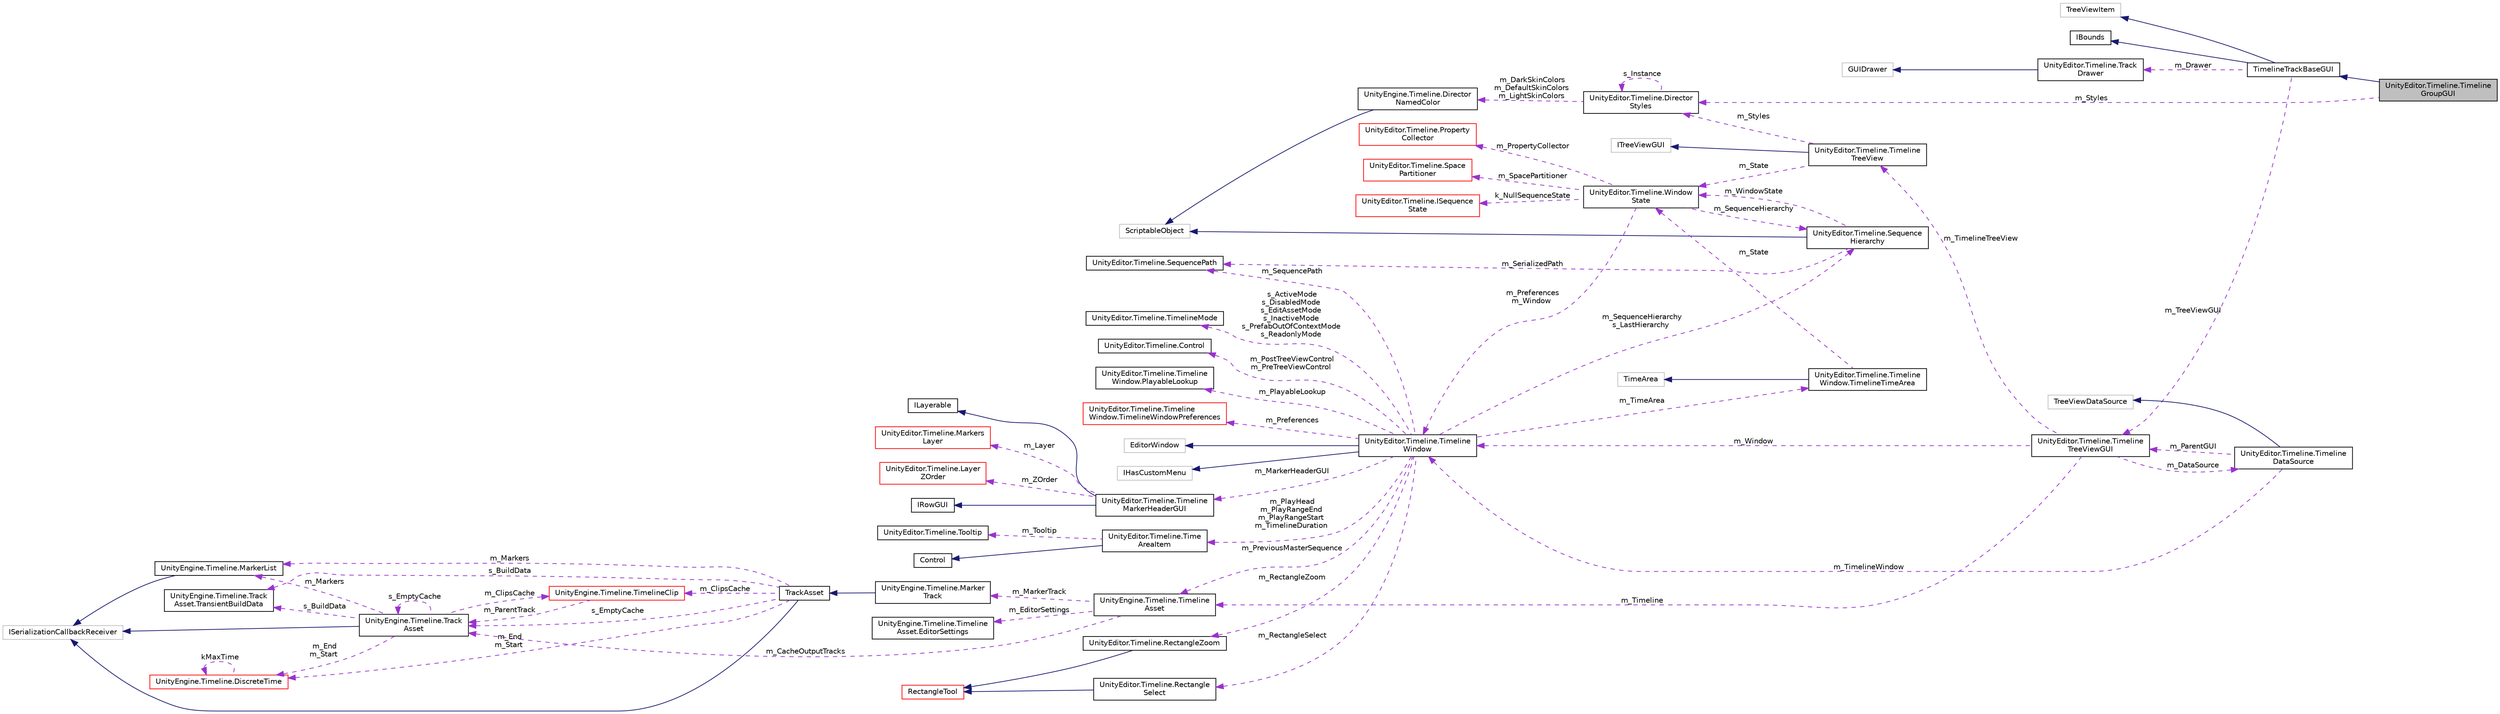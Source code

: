 digraph "UnityEditor.Timeline.TimelineGroupGUI"
{
 // LATEX_PDF_SIZE
  edge [fontname="Helvetica",fontsize="10",labelfontname="Helvetica",labelfontsize="10"];
  node [fontname="Helvetica",fontsize="10",shape=record];
  rankdir="LR";
  Node1 [label="UnityEditor.Timeline.Timeline\lGroupGUI",height=0.2,width=0.4,color="black", fillcolor="grey75", style="filled", fontcolor="black",tooltip=" "];
  Node2 -> Node1 [dir="back",color="midnightblue",fontsize="10",style="solid",fontname="Helvetica"];
  Node2 [label="TimelineTrackBaseGUI",height=0.2,width=0.4,color="black", fillcolor="white", style="filled",URL="$class_unity_editor_1_1_timeline_1_1_timeline_track_base_g_u_i.html",tooltip=" "];
  Node3 -> Node2 [dir="back",color="midnightblue",fontsize="10",style="solid",fontname="Helvetica"];
  Node3 [label="TreeViewItem",height=0.2,width=0.4,color="grey75", fillcolor="white", style="filled",tooltip=" "];
  Node4 -> Node2 [dir="back",color="midnightblue",fontsize="10",style="solid",fontname="Helvetica"];
  Node4 [label="IBounds",height=0.2,width=0.4,color="black", fillcolor="white", style="filled",URL="$interface_unity_editor_1_1_timeline_1_1_i_bounds.html",tooltip=" "];
  Node5 -> Node2 [dir="back",color="darkorchid3",fontsize="10",style="dashed",label=" m_Drawer" ,fontname="Helvetica"];
  Node5 [label="UnityEditor.Timeline.Track\lDrawer",height=0.2,width=0.4,color="black", fillcolor="white", style="filled",URL="$class_unity_editor_1_1_timeline_1_1_track_drawer.html",tooltip=" "];
  Node6 -> Node5 [dir="back",color="midnightblue",fontsize="10",style="solid",fontname="Helvetica"];
  Node6 [label="GUIDrawer",height=0.2,width=0.4,color="grey75", fillcolor="white", style="filled",tooltip=" "];
  Node7 -> Node2 [dir="back",color="darkorchid3",fontsize="10",style="dashed",label=" m_TreeViewGUI" ,fontname="Helvetica"];
  Node7 [label="UnityEditor.Timeline.Timeline\lTreeViewGUI",height=0.2,width=0.4,color="black", fillcolor="white", style="filled",URL="$class_unity_editor_1_1_timeline_1_1_timeline_tree_view_g_u_i.html",tooltip=" "];
  Node8 -> Node7 [dir="back",color="darkorchid3",fontsize="10",style="dashed",label=" m_Timeline" ,fontname="Helvetica"];
  Node8 [label="UnityEngine.Timeline.Timeline\lAsset",height=0.2,width=0.4,color="black", fillcolor="white", style="filled",URL="$class_unity_engine_1_1_timeline_1_1_timeline_asset.html",tooltip="A PlayableAsset that represents a timeline."];
  Node9 -> Node8 [dir="back",color="darkorchid3",fontsize="10",style="dashed",label=" m_EditorSettings" ,fontname="Helvetica"];
  Node9 [label="UnityEngine.Timeline.Timeline\lAsset.EditorSettings",height=0.2,width=0.4,color="black", fillcolor="white", style="filled",URL="$class_unity_engine_1_1_timeline_1_1_timeline_asset_1_1_editor_settings.html",tooltip="Properties of the timeline that are used by the editor"];
  Node10 -> Node8 [dir="back",color="darkorchid3",fontsize="10",style="dashed",label=" m_CacheOutputTracks" ,fontname="Helvetica"];
  Node10 [label="UnityEngine.Timeline.Track\lAsset",height=0.2,width=0.4,color="black", fillcolor="white", style="filled",URL="$class_unity_engine_1_1_timeline_1_1_track_asset.html",tooltip="A PlayableAsset representing a track inside a timeline."];
  Node11 -> Node10 [dir="back",color="midnightblue",fontsize="10",style="solid",fontname="Helvetica"];
  Node11 [label="ISerializationCallbackReceiver",height=0.2,width=0.4,color="grey75", fillcolor="white", style="filled",tooltip=" "];
  Node12 -> Node10 [dir="back",color="darkorchid3",fontsize="10",style="dashed",label=" m_Markers" ,fontname="Helvetica"];
  Node12 [label="UnityEngine.Timeline.MarkerList",height=0.2,width=0.4,color="black", fillcolor="white", style="filled",URL="$struct_unity_engine_1_1_timeline_1_1_marker_list.html",tooltip=" "];
  Node11 -> Node12 [dir="back",color="midnightblue",fontsize="10",style="solid",fontname="Helvetica"];
  Node13 -> Node10 [dir="back",color="darkorchid3",fontsize="10",style="dashed",label=" m_End\nm_Start" ,fontname="Helvetica"];
  Node13 [label="UnityEngine.Timeline.DiscreteTime",height=0.2,width=0.4,color="red", fillcolor="white", style="filled",URL="$struct_unity_engine_1_1_timeline_1_1_discrete_time.html",tooltip=" "];
  Node13 -> Node13 [dir="back",color="darkorchid3",fontsize="10",style="dashed",label=" kMaxTime" ,fontname="Helvetica"];
  Node15 -> Node10 [dir="back",color="darkorchid3",fontsize="10",style="dashed",label=" m_ClipsCache" ,fontname="Helvetica"];
  Node15 [label="UnityEngine.Timeline.TimelineClip",height=0.2,width=0.4,color="red", fillcolor="white", style="filled",URL="$class_unity_engine_1_1_timeline_1_1_timeline_clip.html",tooltip="Represents a clip on the timeline."];
  Node10 -> Node15 [dir="back",color="darkorchid3",fontsize="10",style="dashed",label=" m_ParentTrack" ,fontname="Helvetica"];
  Node10 -> Node10 [dir="back",color="darkorchid3",fontsize="10",style="dashed",label=" s_EmptyCache" ,fontname="Helvetica"];
  Node17 -> Node10 [dir="back",color="darkorchid3",fontsize="10",style="dashed",label=" s_BuildData" ,fontname="Helvetica"];
  Node17 [label="UnityEngine.Timeline.Track\lAsset.TransientBuildData",height=0.2,width=0.4,color="black", fillcolor="white", style="filled",URL="$struct_unity_engine_1_1_timeline_1_1_track_asset_1_1_transient_build_data.html",tooltip=" "];
  Node18 -> Node8 [dir="back",color="darkorchid3",fontsize="10",style="dashed",label=" m_MarkerTrack" ,fontname="Helvetica"];
  Node18 [label="UnityEngine.Timeline.Marker\lTrack",height=0.2,width=0.4,color="black", fillcolor="white", style="filled",URL="$class_unity_engine_1_1_timeline_1_1_marker_track.html",tooltip="Use this track to add Markers bound to a GameObject."];
  Node19 -> Node18 [dir="back",color="midnightblue",fontsize="10",style="solid",fontname="Helvetica"];
  Node19 [label="TrackAsset",height=0.2,width=0.4,color="black", fillcolor="white", style="filled",URL="$class_unity_engine_1_1_timeline_1_1_track_asset.html",tooltip="A PlayableAsset representing a track inside a timeline."];
  Node11 -> Node19 [dir="back",color="midnightblue",fontsize="10",style="solid",fontname="Helvetica"];
  Node12 -> Node19 [dir="back",color="darkorchid3",fontsize="10",style="dashed",label=" m_Markers" ,fontname="Helvetica"];
  Node13 -> Node19 [dir="back",color="darkorchid3",fontsize="10",style="dashed",label=" m_End\nm_Start" ,fontname="Helvetica"];
  Node15 -> Node19 [dir="back",color="darkorchid3",fontsize="10",style="dashed",label=" m_ClipsCache" ,fontname="Helvetica"];
  Node10 -> Node19 [dir="back",color="darkorchid3",fontsize="10",style="dashed",label=" s_EmptyCache" ,fontname="Helvetica"];
  Node17 -> Node19 [dir="back",color="darkorchid3",fontsize="10",style="dashed",label=" s_BuildData" ,fontname="Helvetica"];
  Node20 -> Node7 [dir="back",color="darkorchid3",fontsize="10",style="dashed",label=" m_TimelineTreeView" ,fontname="Helvetica"];
  Node20 [label="UnityEditor.Timeline.Timeline\lTreeView",height=0.2,width=0.4,color="black", fillcolor="white", style="filled",URL="$class_unity_editor_1_1_timeline_1_1_timeline_tree_view.html",tooltip=" "];
  Node21 -> Node20 [dir="back",color="midnightblue",fontsize="10",style="solid",fontname="Helvetica"];
  Node21 [label="ITreeViewGUI",height=0.2,width=0.4,color="grey75", fillcolor="white", style="filled",tooltip=" "];
  Node22 -> Node20 [dir="back",color="darkorchid3",fontsize="10",style="dashed",label=" m_Styles" ,fontname="Helvetica"];
  Node22 [label="UnityEditor.Timeline.Director\lStyles",height=0.2,width=0.4,color="black", fillcolor="white", style="filled",URL="$class_unity_editor_1_1_timeline_1_1_director_styles.html",tooltip=" "];
  Node22 -> Node22 [dir="back",color="darkorchid3",fontsize="10",style="dashed",label=" s_Instance" ,fontname="Helvetica"];
  Node23 -> Node22 [dir="back",color="darkorchid3",fontsize="10",style="dashed",label=" m_DarkSkinColors\nm_DefaultSkinColors\nm_LightSkinColors" ,fontname="Helvetica"];
  Node23 [label="UnityEngine.Timeline.Director\lNamedColor",height=0.2,width=0.4,color="black", fillcolor="white", style="filled",URL="$class_unity_engine_1_1_timeline_1_1_director_named_color.html",tooltip=" "];
  Node24 -> Node23 [dir="back",color="midnightblue",fontsize="10",style="solid",fontname="Helvetica"];
  Node24 [label="ScriptableObject",height=0.2,width=0.4,color="grey75", fillcolor="white", style="filled",tooltip=" "];
  Node25 -> Node20 [dir="back",color="darkorchid3",fontsize="10",style="dashed",label=" m_State" ,fontname="Helvetica"];
  Node25 [label="UnityEditor.Timeline.Window\lState",height=0.2,width=0.4,color="black", fillcolor="white", style="filled",URL="$class_unity_editor_1_1_timeline_1_1_window_state.html",tooltip=" "];
  Node26 -> Node25 [dir="back",color="darkorchid3",fontsize="10",style="dashed",label=" k_NullSequenceState" ,fontname="Helvetica"];
  Node26 [label="UnityEditor.Timeline.ISequence\lState",height=0.2,width=0.4,color="red", fillcolor="white", style="filled",URL="$interface_unity_editor_1_1_timeline_1_1_i_sequence_state.html",tooltip=" "];
  Node28 -> Node25 [dir="back",color="darkorchid3",fontsize="10",style="dashed",label=" m_PropertyCollector" ,fontname="Helvetica"];
  Node28 [label="UnityEditor.Timeline.Property\lCollector",height=0.2,width=0.4,color="red", fillcolor="white", style="filled",URL="$class_unity_editor_1_1_timeline_1_1_property_collector.html",tooltip=" "];
  Node30 -> Node25 [dir="back",color="darkorchid3",fontsize="10",style="dashed",label=" m_SpacePartitioner" ,fontname="Helvetica"];
  Node30 [label="UnityEditor.Timeline.Space\lPartitioner",height=0.2,width=0.4,color="red", fillcolor="white", style="filled",URL="$class_unity_editor_1_1_timeline_1_1_space_partitioner.html",tooltip=" "];
  Node32 -> Node25 [dir="back",color="darkorchid3",fontsize="10",style="dashed",label=" m_SequenceHierarchy" ,fontname="Helvetica"];
  Node32 [label="UnityEditor.Timeline.Sequence\lHierarchy",height=0.2,width=0.4,color="black", fillcolor="white", style="filled",URL="$class_unity_editor_1_1_timeline_1_1_sequence_hierarchy.html",tooltip=" "];
  Node24 -> Node32 [dir="back",color="midnightblue",fontsize="10",style="solid",fontname="Helvetica"];
  Node33 -> Node32 [dir="back",color="darkorchid3",fontsize="10",style="dashed",label=" m_SerializedPath" ,fontname="Helvetica"];
  Node33 [label="UnityEditor.Timeline.SequencePath",height=0.2,width=0.4,color="black", fillcolor="white", style="filled",URL="$class_unity_editor_1_1_timeline_1_1_sequence_path.html",tooltip=" "];
  Node25 -> Node32 [dir="back",color="darkorchid3",fontsize="10",style="dashed",label=" m_WindowState" ,fontname="Helvetica"];
  Node34 -> Node25 [dir="back",color="darkorchid3",fontsize="10",style="dashed",label=" m_Preferences\nm_Window" ,fontname="Helvetica"];
  Node34 [label="UnityEditor.Timeline.Timeline\lWindow",height=0.2,width=0.4,color="black", fillcolor="white", style="filled",URL="$class_unity_editor_1_1_timeline_1_1_timeline_window.html",tooltip=" "];
  Node35 -> Node34 [dir="back",color="midnightblue",fontsize="10",style="solid",fontname="Helvetica"];
  Node35 [label="EditorWindow",height=0.2,width=0.4,color="grey75", fillcolor="white", style="filled",tooltip=" "];
  Node36 -> Node34 [dir="back",color="midnightblue",fontsize="10",style="solid",fontname="Helvetica"];
  Node36 [label="IHasCustomMenu",height=0.2,width=0.4,color="grey75", fillcolor="white", style="filled",tooltip=" "];
  Node37 -> Node34 [dir="back",color="darkorchid3",fontsize="10",style="dashed",label=" m_MarkerHeaderGUI" ,fontname="Helvetica"];
  Node37 [label="UnityEditor.Timeline.Timeline\lMarkerHeaderGUI",height=0.2,width=0.4,color="black", fillcolor="white", style="filled",URL="$class_unity_editor_1_1_timeline_1_1_timeline_marker_header_g_u_i.html",tooltip=" "];
  Node38 -> Node37 [dir="back",color="midnightblue",fontsize="10",style="solid",fontname="Helvetica"];
  Node38 [label="IRowGUI",height=0.2,width=0.4,color="black", fillcolor="white", style="filled",URL="$interface_unity_editor_1_1_timeline_1_1_i_row_g_u_i.html",tooltip=" "];
  Node39 -> Node37 [dir="back",color="midnightblue",fontsize="10",style="solid",fontname="Helvetica"];
  Node39 [label="ILayerable",height=0.2,width=0.4,color="black", fillcolor="white", style="filled",URL="$interface_unity_editor_1_1_timeline_1_1_i_layerable.html",tooltip=" "];
  Node40 -> Node37 [dir="back",color="darkorchid3",fontsize="10",style="dashed",label=" m_Layer" ,fontname="Helvetica"];
  Node40 [label="UnityEditor.Timeline.Markers\lLayer",height=0.2,width=0.4,color="red", fillcolor="white", style="filled",URL="$class_unity_editor_1_1_timeline_1_1_markers_layer.html",tooltip=" "];
  Node43 -> Node37 [dir="back",color="darkorchid3",fontsize="10",style="dashed",label=" m_ZOrder" ,fontname="Helvetica"];
  Node43 [label="UnityEditor.Timeline.Layer\lZOrder",height=0.2,width=0.4,color="red", fillcolor="white", style="filled",URL="$struct_unity_editor_1_1_timeline_1_1_layer_z_order.html",tooltip=" "];
  Node45 -> Node34 [dir="back",color="darkorchid3",fontsize="10",style="dashed",label=" m_PlayHead\nm_PlayRangeEnd\nm_PlayRangeStart\nm_TimelineDuration" ,fontname="Helvetica"];
  Node45 [label="UnityEditor.Timeline.Time\lAreaItem",height=0.2,width=0.4,color="black", fillcolor="white", style="filled",URL="$class_unity_editor_1_1_timeline_1_1_time_area_item.html",tooltip=" "];
  Node46 -> Node45 [dir="back",color="midnightblue",fontsize="10",style="solid",fontname="Helvetica"];
  Node46 [label="Control",height=0.2,width=0.4,color="black", fillcolor="white", style="filled",URL="$class_unity_editor_1_1_timeline_1_1_control.html",tooltip=" "];
  Node47 -> Node45 [dir="back",color="darkorchid3",fontsize="10",style="dashed",label=" m_Tooltip" ,fontname="Helvetica"];
  Node47 [label="UnityEditor.Timeline.Tooltip",height=0.2,width=0.4,color="black", fillcolor="white", style="filled",URL="$class_unity_editor_1_1_timeline_1_1_tooltip.html",tooltip=" "];
  Node8 -> Node34 [dir="back",color="darkorchid3",fontsize="10",style="dashed",label=" m_PreviousMasterSequence" ,fontname="Helvetica"];
  Node48 -> Node34 [dir="back",color="darkorchid3",fontsize="10",style="dashed",label=" m_RectangleSelect" ,fontname="Helvetica"];
  Node48 [label="UnityEditor.Timeline.Rectangle\lSelect",height=0.2,width=0.4,color="black", fillcolor="white", style="filled",URL="$class_unity_editor_1_1_timeline_1_1_rectangle_select.html",tooltip=" "];
  Node49 -> Node48 [dir="back",color="midnightblue",fontsize="10",style="solid",fontname="Helvetica"];
  Node49 [label="RectangleTool",height=0.2,width=0.4,color="red", fillcolor="white", style="filled",URL="$class_unity_editor_1_1_timeline_1_1_rectangle_tool.html",tooltip=" "];
  Node33 -> Node34 [dir="back",color="darkorchid3",fontsize="10",style="dashed",label=" m_SequencePath" ,fontname="Helvetica"];
  Node32 -> Node34 [dir="back",color="darkorchid3",fontsize="10",style="dashed",label=" m_SequenceHierarchy\ns_LastHierarchy" ,fontname="Helvetica"];
  Node52 -> Node34 [dir="back",color="darkorchid3",fontsize="10",style="dashed",label=" s_ActiveMode\ns_DisabledMode\ns_EditAssetMode\ns_InactiveMode\ns_PrefabOutOfContextMode\ns_ReadonlyMode" ,fontname="Helvetica"];
  Node52 [label="UnityEditor.Timeline.TimelineMode",height=0.2,width=0.4,color="black", fillcolor="white", style="filled",URL="$class_unity_editor_1_1_timeline_1_1_timeline_mode.html",tooltip=" "];
  Node53 -> Node34 [dir="back",color="darkorchid3",fontsize="10",style="dashed",label=" m_RectangleZoom" ,fontname="Helvetica"];
  Node53 [label="UnityEditor.Timeline.RectangleZoom",height=0.2,width=0.4,color="black", fillcolor="white", style="filled",URL="$class_unity_editor_1_1_timeline_1_1_rectangle_zoom.html",tooltip=" "];
  Node49 -> Node53 [dir="back",color="midnightblue",fontsize="10",style="solid",fontname="Helvetica"];
  Node54 -> Node34 [dir="back",color="darkorchid3",fontsize="10",style="dashed",label=" m_PostTreeViewControl\nm_PreTreeViewControl" ,fontname="Helvetica"];
  Node54 [label="UnityEditor.Timeline.Control",height=0.2,width=0.4,color="black", fillcolor="white", style="filled",URL="$class_unity_editor_1_1_timeline_1_1_control.html",tooltip=" "];
  Node55 -> Node34 [dir="back",color="darkorchid3",fontsize="10",style="dashed",label=" m_TimeArea" ,fontname="Helvetica"];
  Node55 [label="UnityEditor.Timeline.Timeline\lWindow.TimelineTimeArea",height=0.2,width=0.4,color="black", fillcolor="white", style="filled",URL="$class_unity_editor_1_1_timeline_1_1_timeline_window_1_1_timeline_time_area.html",tooltip=" "];
  Node56 -> Node55 [dir="back",color="midnightblue",fontsize="10",style="solid",fontname="Helvetica"];
  Node56 [label="TimeArea",height=0.2,width=0.4,color="grey75", fillcolor="white", style="filled",tooltip=" "];
  Node25 -> Node55 [dir="back",color="darkorchid3",fontsize="10",style="dashed",label=" m_State" ,fontname="Helvetica"];
  Node57 -> Node34 [dir="back",color="darkorchid3",fontsize="10",style="dashed",label=" m_PlayableLookup" ,fontname="Helvetica"];
  Node57 [label="UnityEditor.Timeline.Timeline\lWindow.PlayableLookup",height=0.2,width=0.4,color="black", fillcolor="white", style="filled",URL="$class_unity_editor_1_1_timeline_1_1_timeline_window_1_1_playable_lookup.html",tooltip=" "];
  Node58 -> Node34 [dir="back",color="darkorchid3",fontsize="10",style="dashed",label=" m_Preferences" ,fontname="Helvetica"];
  Node58 [label="UnityEditor.Timeline.Timeline\lWindow.TimelineWindowPreferences",height=0.2,width=0.4,color="red", fillcolor="white", style="filled",URL="$class_unity_editor_1_1_timeline_1_1_timeline_window_1_1_timeline_window_preferences.html",tooltip=" "];
  Node34 -> Node7 [dir="back",color="darkorchid3",fontsize="10",style="dashed",label=" m_Window" ,fontname="Helvetica"];
  Node74 -> Node7 [dir="back",color="darkorchid3",fontsize="10",style="dashed",label=" m_DataSource" ,fontname="Helvetica"];
  Node74 [label="UnityEditor.Timeline.Timeline\lDataSource",height=0.2,width=0.4,color="black", fillcolor="white", style="filled",URL="$class_unity_editor_1_1_timeline_1_1_timeline_data_source.html",tooltip=" "];
  Node75 -> Node74 [dir="back",color="midnightblue",fontsize="10",style="solid",fontname="Helvetica"];
  Node75 [label="TreeViewDataSource",height=0.2,width=0.4,color="grey75", fillcolor="white", style="filled",tooltip=" "];
  Node7 -> Node74 [dir="back",color="darkorchid3",fontsize="10",style="dashed",label=" m_ParentGUI" ,fontname="Helvetica"];
  Node34 -> Node74 [dir="back",color="darkorchid3",fontsize="10",style="dashed",label=" m_TimelineWindow" ,fontname="Helvetica"];
  Node22 -> Node1 [dir="back",color="darkorchid3",fontsize="10",style="dashed",label=" m_Styles" ,fontname="Helvetica"];
}
